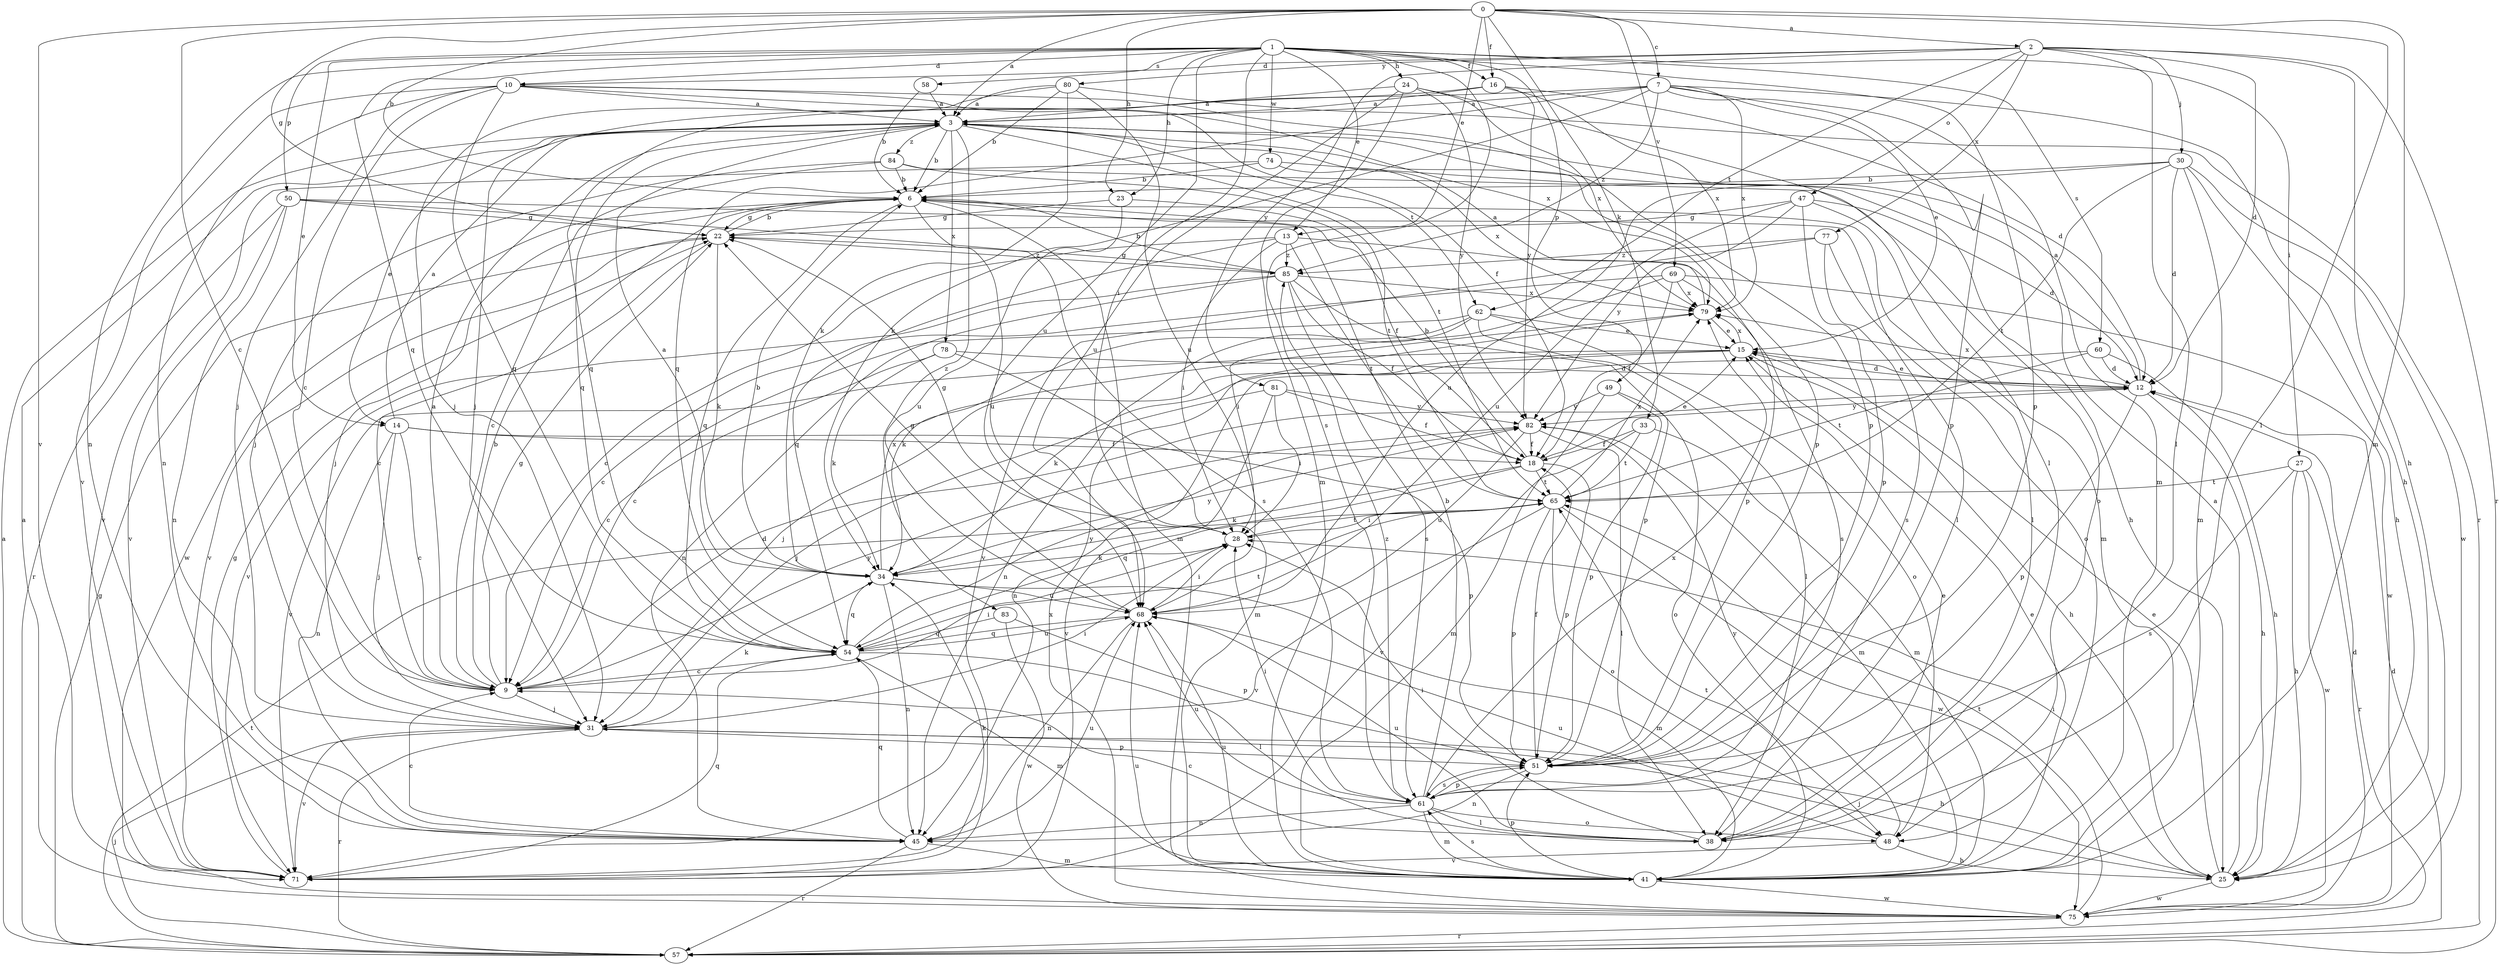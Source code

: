 strict digraph  {
0;
1;
2;
3;
6;
7;
9;
10;
12;
13;
14;
15;
16;
18;
22;
23;
24;
25;
27;
28;
30;
31;
33;
34;
38;
41;
45;
47;
48;
49;
50;
51;
54;
57;
58;
60;
61;
62;
65;
68;
69;
71;
74;
75;
77;
78;
79;
80;
81;
82;
83;
84;
85;
0 -> 2  [label=a];
0 -> 3  [label=a];
0 -> 6  [label=b];
0 -> 7  [label=c];
0 -> 9  [label=c];
0 -> 13  [label=e];
0 -> 16  [label=f];
0 -> 22  [label=g];
0 -> 23  [label=h];
0 -> 33  [label=k];
0 -> 38  [label=l];
0 -> 41  [label=m];
0 -> 69  [label=v];
0 -> 71  [label=v];
1 -> 10  [label=d];
1 -> 13  [label=e];
1 -> 14  [label=e];
1 -> 16  [label=f];
1 -> 23  [label=h];
1 -> 24  [label=h];
1 -> 27  [label=i];
1 -> 28  [label=i];
1 -> 45  [label=n];
1 -> 49  [label=p];
1 -> 50  [label=p];
1 -> 51  [label=p];
1 -> 54  [label=q];
1 -> 58  [label=s];
1 -> 60  [label=s];
1 -> 61  [label=s];
1 -> 68  [label=u];
1 -> 74  [label=w];
2 -> 10  [label=d];
2 -> 12  [label=d];
2 -> 25  [label=h];
2 -> 30  [label=j];
2 -> 38  [label=l];
2 -> 47  [label=o];
2 -> 57  [label=r];
2 -> 62  [label=t];
2 -> 77  [label=x];
2 -> 80  [label=y];
2 -> 81  [label=y];
3 -> 6  [label=b];
3 -> 14  [label=e];
3 -> 51  [label=p];
3 -> 54  [label=q];
3 -> 62  [label=t];
3 -> 65  [label=t];
3 -> 78  [label=x];
3 -> 83  [label=z];
3 -> 84  [label=z];
6 -> 22  [label=g];
6 -> 31  [label=j];
6 -> 38  [label=l];
6 -> 41  [label=m];
6 -> 54  [label=q];
6 -> 68  [label=u];
6 -> 75  [label=w];
7 -> 3  [label=a];
7 -> 15  [label=e];
7 -> 25  [label=h];
7 -> 31  [label=j];
7 -> 34  [label=k];
7 -> 41  [label=m];
7 -> 51  [label=p];
7 -> 54  [label=q];
7 -> 79  [label=x];
7 -> 85  [label=z];
9 -> 3  [label=a];
9 -> 6  [label=b];
9 -> 12  [label=d];
9 -> 22  [label=g];
9 -> 28  [label=i];
9 -> 31  [label=j];
9 -> 82  [label=y];
10 -> 3  [label=a];
10 -> 9  [label=c];
10 -> 18  [label=f];
10 -> 31  [label=j];
10 -> 45  [label=n];
10 -> 51  [label=p];
10 -> 54  [label=q];
10 -> 71  [label=v];
10 -> 79  [label=x];
12 -> 3  [label=a];
12 -> 15  [label=e];
12 -> 25  [label=h];
12 -> 51  [label=p];
12 -> 79  [label=x];
12 -> 82  [label=y];
13 -> 9  [label=c];
13 -> 28  [label=i];
13 -> 51  [label=p];
13 -> 54  [label=q];
13 -> 65  [label=t];
13 -> 85  [label=z];
14 -> 3  [label=a];
14 -> 9  [label=c];
14 -> 18  [label=f];
14 -> 31  [label=j];
14 -> 45  [label=n];
14 -> 51  [label=p];
15 -> 12  [label=d];
15 -> 25  [label=h];
15 -> 31  [label=j];
15 -> 34  [label=k];
15 -> 71  [label=v];
15 -> 79  [label=x];
16 -> 3  [label=a];
16 -> 12  [label=d];
16 -> 54  [label=q];
16 -> 79  [label=x];
16 -> 82  [label=y];
18 -> 6  [label=b];
18 -> 15  [label=e];
18 -> 34  [label=k];
18 -> 51  [label=p];
18 -> 54  [label=q];
18 -> 65  [label=t];
22 -> 6  [label=b];
22 -> 9  [label=c];
22 -> 34  [label=k];
22 -> 71  [label=v];
22 -> 85  [label=z];
23 -> 18  [label=f];
23 -> 22  [label=g];
23 -> 68  [label=u];
24 -> 3  [label=a];
24 -> 38  [label=l];
24 -> 41  [label=m];
24 -> 68  [label=u];
24 -> 79  [label=x];
24 -> 82  [label=y];
25 -> 3  [label=a];
25 -> 15  [label=e];
25 -> 28  [label=i];
25 -> 31  [label=j];
25 -> 75  [label=w];
27 -> 25  [label=h];
27 -> 57  [label=r];
27 -> 61  [label=s];
27 -> 65  [label=t];
27 -> 75  [label=w];
28 -> 22  [label=g];
28 -> 34  [label=k];
28 -> 65  [label=t];
30 -> 6  [label=b];
30 -> 12  [label=d];
30 -> 25  [label=h];
30 -> 41  [label=m];
30 -> 65  [label=t];
30 -> 68  [label=u];
30 -> 75  [label=w];
31 -> 25  [label=h];
31 -> 28  [label=i];
31 -> 34  [label=k];
31 -> 51  [label=p];
31 -> 57  [label=r];
31 -> 71  [label=v];
33 -> 18  [label=f];
33 -> 41  [label=m];
33 -> 65  [label=t];
33 -> 71  [label=v];
34 -> 3  [label=a];
34 -> 6  [label=b];
34 -> 41  [label=m];
34 -> 45  [label=n];
34 -> 54  [label=q];
34 -> 68  [label=u];
34 -> 79  [label=x];
34 -> 82  [label=y];
38 -> 9  [label=c];
38 -> 15  [label=e];
38 -> 28  [label=i];
38 -> 68  [label=u];
41 -> 15  [label=e];
41 -> 51  [label=p];
41 -> 61  [label=s];
41 -> 65  [label=t];
41 -> 68  [label=u];
41 -> 75  [label=w];
45 -> 9  [label=c];
45 -> 41  [label=m];
45 -> 54  [label=q];
45 -> 57  [label=r];
45 -> 68  [label=u];
47 -> 12  [label=d];
47 -> 22  [label=g];
47 -> 41  [label=m];
47 -> 51  [label=p];
47 -> 68  [label=u];
47 -> 82  [label=y];
48 -> 25  [label=h];
48 -> 68  [label=u];
48 -> 71  [label=v];
48 -> 82  [label=y];
49 -> 41  [label=m];
49 -> 48  [label=o];
49 -> 51  [label=p];
49 -> 82  [label=y];
50 -> 22  [label=g];
50 -> 38  [label=l];
50 -> 45  [label=n];
50 -> 57  [label=r];
50 -> 61  [label=s];
50 -> 71  [label=v];
51 -> 18  [label=f];
51 -> 45  [label=n];
51 -> 61  [label=s];
54 -> 9  [label=c];
54 -> 38  [label=l];
54 -> 41  [label=m];
54 -> 65  [label=t];
54 -> 68  [label=u];
54 -> 82  [label=y];
57 -> 3  [label=a];
57 -> 12  [label=d];
57 -> 22  [label=g];
57 -> 31  [label=j];
57 -> 65  [label=t];
58 -> 3  [label=a];
58 -> 6  [label=b];
60 -> 12  [label=d];
60 -> 25  [label=h];
60 -> 45  [label=n];
60 -> 65  [label=t];
61 -> 6  [label=b];
61 -> 28  [label=i];
61 -> 38  [label=l];
61 -> 41  [label=m];
61 -> 45  [label=n];
61 -> 48  [label=o];
61 -> 51  [label=p];
61 -> 68  [label=u];
61 -> 79  [label=x];
61 -> 85  [label=z];
62 -> 9  [label=c];
62 -> 15  [label=e];
62 -> 34  [label=k];
62 -> 38  [label=l];
62 -> 45  [label=n];
62 -> 48  [label=o];
65 -> 28  [label=i];
65 -> 48  [label=o];
65 -> 51  [label=p];
65 -> 71  [label=v];
65 -> 75  [label=w];
65 -> 79  [label=x];
68 -> 22  [label=g];
68 -> 28  [label=i];
68 -> 45  [label=n];
68 -> 54  [label=q];
69 -> 9  [label=c];
69 -> 18  [label=f];
69 -> 28  [label=i];
69 -> 61  [label=s];
69 -> 75  [label=w];
69 -> 79  [label=x];
71 -> 22  [label=g];
71 -> 34  [label=k];
71 -> 54  [label=q];
74 -> 6  [label=b];
74 -> 25  [label=h];
74 -> 71  [label=v];
74 -> 79  [label=x];
75 -> 3  [label=a];
75 -> 12  [label=d];
75 -> 57  [label=r];
75 -> 65  [label=t];
75 -> 68  [label=u];
75 -> 79  [label=x];
77 -> 48  [label=o];
77 -> 61  [label=s];
77 -> 71  [label=v];
77 -> 85  [label=z];
78 -> 9  [label=c];
78 -> 12  [label=d];
78 -> 34  [label=k];
78 -> 41  [label=m];
79 -> 3  [label=a];
79 -> 15  [label=e];
80 -> 3  [label=a];
80 -> 6  [label=b];
80 -> 31  [label=j];
80 -> 34  [label=k];
80 -> 57  [label=r];
80 -> 68  [label=u];
81 -> 18  [label=f];
81 -> 28  [label=i];
81 -> 31  [label=j];
81 -> 71  [label=v];
81 -> 82  [label=y];
82 -> 18  [label=f];
82 -> 38  [label=l];
82 -> 41  [label=m];
82 -> 68  [label=u];
83 -> 51  [label=p];
83 -> 54  [label=q];
83 -> 75  [label=w];
84 -> 6  [label=b];
84 -> 9  [label=c];
84 -> 31  [label=j];
84 -> 48  [label=o];
84 -> 65  [label=t];
85 -> 6  [label=b];
85 -> 18  [label=f];
85 -> 22  [label=g];
85 -> 45  [label=n];
85 -> 51  [label=p];
85 -> 61  [label=s];
85 -> 71  [label=v];
85 -> 79  [label=x];
}
